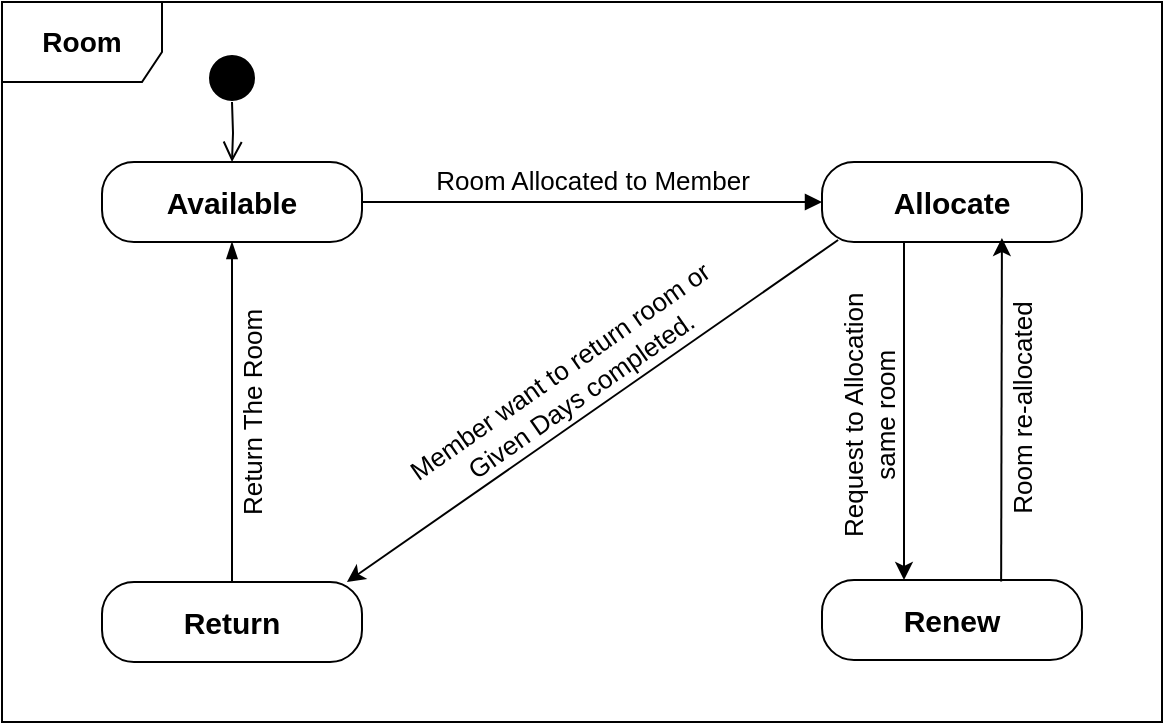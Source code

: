 <mxfile version="24.7.7">
  <diagram name="Page-1" id="dJceQepRnGut0XTfPW0F">
    <mxGraphModel dx="1050" dy="557" grid="1" gridSize="10" guides="1" tooltips="1" connect="1" arrows="1" fold="1" page="1" pageScale="1" pageWidth="850" pageHeight="1100" math="0" shadow="0">
      <root>
        <mxCell id="0" />
        <mxCell id="1" parent="0" />
        <mxCell id="l8ZuMmzPdEBM7mkTBUqd-4" value="&lt;font style=&quot;font-size: 14px;&quot;&gt;&lt;b&gt;Room&lt;/b&gt;&lt;/font&gt;" style="shape=umlFrame;whiteSpace=wrap;html=1;pointerEvents=0;width=80;height=40;" parent="1" vertex="1">
          <mxGeometry x="140" y="110" width="580" height="360" as="geometry" />
        </mxCell>
        <mxCell id="vKYW1YPdxLa3-v4t8is5-1" value="&lt;span style=&quot;font-size: 15px;&quot;&gt;&lt;b&gt;Available&lt;/b&gt;&lt;/span&gt;" style="rounded=1;whiteSpace=wrap;html=1;arcSize=40;" parent="1" vertex="1">
          <mxGeometry x="190" y="190" width="130" height="40" as="geometry" />
        </mxCell>
        <mxCell id="vKYW1YPdxLa3-v4t8is5-2" value="&lt;span style=&quot;font-size: 15px;&quot;&gt;&lt;b&gt;Allocate&lt;/b&gt;&lt;/span&gt;" style="rounded=1;whiteSpace=wrap;html=1;arcSize=40;" parent="1" vertex="1">
          <mxGeometry x="550" y="190" width="130" height="40" as="geometry" />
        </mxCell>
        <mxCell id="vKYW1YPdxLa3-v4t8is5-3" value="&lt;span style=&quot;font-size: 15px;&quot;&gt;&lt;b&gt;Return&lt;/b&gt;&lt;/span&gt;" style="rounded=1;whiteSpace=wrap;html=1;arcSize=40;" parent="1" vertex="1">
          <mxGeometry x="190" y="400" width="130" height="40" as="geometry" />
        </mxCell>
        <mxCell id="vKYW1YPdxLa3-v4t8is5-4" value="&lt;span style=&quot;font-size: 15px;&quot;&gt;&lt;b&gt;Renew&lt;/b&gt;&lt;/span&gt;" style="rounded=1;whiteSpace=wrap;html=1;arcSize=40;" parent="1" vertex="1">
          <mxGeometry x="550" y="399" width="130" height="40" as="geometry" />
        </mxCell>
        <mxCell id="vKYW1YPdxLa3-v4t8is5-5" value="&lt;font style=&quot;font-size: 13px;&quot;&gt;Room Allocated to Member&lt;/font&gt;" style="html=1;verticalAlign=bottom;endArrow=block;curved=0;rounded=0;exitX=1;exitY=0.5;exitDx=0;exitDy=0;entryX=0;entryY=0.5;entryDx=0;entryDy=0;" parent="1" source="vKYW1YPdxLa3-v4t8is5-1" target="vKYW1YPdxLa3-v4t8is5-2" edge="1">
          <mxGeometry width="80" relative="1" as="geometry">
            <mxPoint x="380" y="290" as="sourcePoint" />
            <mxPoint x="460" y="290" as="targetPoint" />
          </mxGeometry>
        </mxCell>
        <mxCell id="vKYW1YPdxLa3-v4t8is5-9" value="" style="edgeStyle=elbowEdgeStyle;fontSize=12;html=1;endArrow=blockThin;endFill=1;rounded=0;exitX=0.5;exitY=0;exitDx=0;exitDy=0;entryX=0.5;entryY=1;entryDx=0;entryDy=0;" parent="1" source="vKYW1YPdxLa3-v4t8is5-3" target="vKYW1YPdxLa3-v4t8is5-1" edge="1">
          <mxGeometry width="160" relative="1" as="geometry">
            <mxPoint x="340" y="290" as="sourcePoint" />
            <mxPoint x="500" y="290" as="targetPoint" />
          </mxGeometry>
        </mxCell>
        <mxCell id="vKYW1YPdxLa3-v4t8is5-10" value="&lt;font style=&quot;font-size: 13px;&quot;&gt;Return The Room&lt;/font&gt;" style="text;html=1;align=center;verticalAlign=middle;whiteSpace=wrap;rounded=0;rotation=-90;" parent="1" vertex="1">
          <mxGeometry x="205" y="305" width="120" height="20" as="geometry" />
        </mxCell>
        <mxCell id="vKYW1YPdxLa3-v4t8is5-12" value="" style="endArrow=classic;html=1;rounded=0;exitX=0.062;exitY=0.975;exitDx=0;exitDy=0;exitPerimeter=0;entryX=0.942;entryY=0;entryDx=0;entryDy=0;entryPerimeter=0;" parent="1" source="vKYW1YPdxLa3-v4t8is5-2" target="vKYW1YPdxLa3-v4t8is5-3" edge="1">
          <mxGeometry width="50" height="50" relative="1" as="geometry">
            <mxPoint x="400" y="300" as="sourcePoint" />
            <mxPoint x="450" y="250" as="targetPoint" />
          </mxGeometry>
        </mxCell>
        <mxCell id="vKYW1YPdxLa3-v4t8is5-13" value="&lt;font style=&quot;font-size: 13px;&quot;&gt;Member want to return room or&amp;nbsp;&lt;/font&gt;&lt;div style=&quot;font-size: 13px;&quot;&gt;Given Days completed.&lt;/div&gt;" style="text;html=1;align=center;verticalAlign=middle;whiteSpace=wrap;rounded=0;rotation=-35;" parent="1" vertex="1">
          <mxGeometry x="310.7" y="285.05" width="227.74" height="30" as="geometry" />
        </mxCell>
        <mxCell id="vKYW1YPdxLa3-v4t8is5-15" value="" style="endArrow=classic;html=1;rounded=0;exitX=0.5;exitY=1;exitDx=0;exitDy=0;" parent="1" edge="1">
          <mxGeometry width="50" height="50" relative="1" as="geometry">
            <mxPoint x="591" y="230" as="sourcePoint" />
            <mxPoint x="591" y="399" as="targetPoint" />
          </mxGeometry>
        </mxCell>
        <mxCell id="vKYW1YPdxLa3-v4t8is5-16" value="&lt;font style=&quot;font-size: 13px;&quot;&gt;Request to Allocation&lt;/font&gt;&lt;div style=&quot;font-size: 13px;&quot;&gt;&lt;font style=&quot;font-size: 13px;&quot;&gt;same room&lt;/font&gt;&lt;/div&gt;" style="text;html=1;align=center;verticalAlign=middle;whiteSpace=wrap;rounded=0;rotation=-90;" parent="1" vertex="1">
          <mxGeometry x="508.13" y="299.88" width="131.25" height="32.5" as="geometry" />
        </mxCell>
        <mxCell id="vKYW1YPdxLa3-v4t8is5-17" value="" style="endArrow=classic;html=1;rounded=0;entryX=0.692;entryY=1;entryDx=0;entryDy=0;entryPerimeter=0;exitX=0.689;exitY=0.07;exitDx=0;exitDy=0;exitPerimeter=0;" parent="1" edge="1">
          <mxGeometry width="50" height="50" relative="1" as="geometry">
            <mxPoint x="639.57" y="399.8" as="sourcePoint" />
            <mxPoint x="639.96" y="228" as="targetPoint" />
          </mxGeometry>
        </mxCell>
        <mxCell id="vKYW1YPdxLa3-v4t8is5-18" value="&lt;font style=&quot;font-size: 13px;&quot;&gt;Room re-allocated&lt;/font&gt;" style="text;html=1;align=center;verticalAlign=middle;whiteSpace=wrap;rounded=0;rotation=-90;" parent="1" vertex="1">
          <mxGeometry x="589.25" y="300.25" width="120.5" height="25" as="geometry" />
        </mxCell>
        <mxCell id="vKYW1YPdxLa3-v4t8is5-20" value="" style="ellipse;html=1;shape=startState;fillColor=#000000;strokeColor=#000000;" parent="1" vertex="1">
          <mxGeometry x="240" y="133" width="30" height="30" as="geometry" />
        </mxCell>
        <mxCell id="vKYW1YPdxLa3-v4t8is5-21" value="" style="edgeStyle=orthogonalEdgeStyle;html=1;verticalAlign=bottom;endArrow=open;endSize=8;strokeColor=#000000;rounded=0;entryX=0.5;entryY=0;entryDx=0;entryDy=0;" parent="1" target="vKYW1YPdxLa3-v4t8is5-1" edge="1">
          <mxGeometry relative="1" as="geometry">
            <mxPoint x="391" y="191" as="targetPoint" />
            <mxPoint x="255" y="160" as="sourcePoint" />
          </mxGeometry>
        </mxCell>
      </root>
    </mxGraphModel>
  </diagram>
</mxfile>
